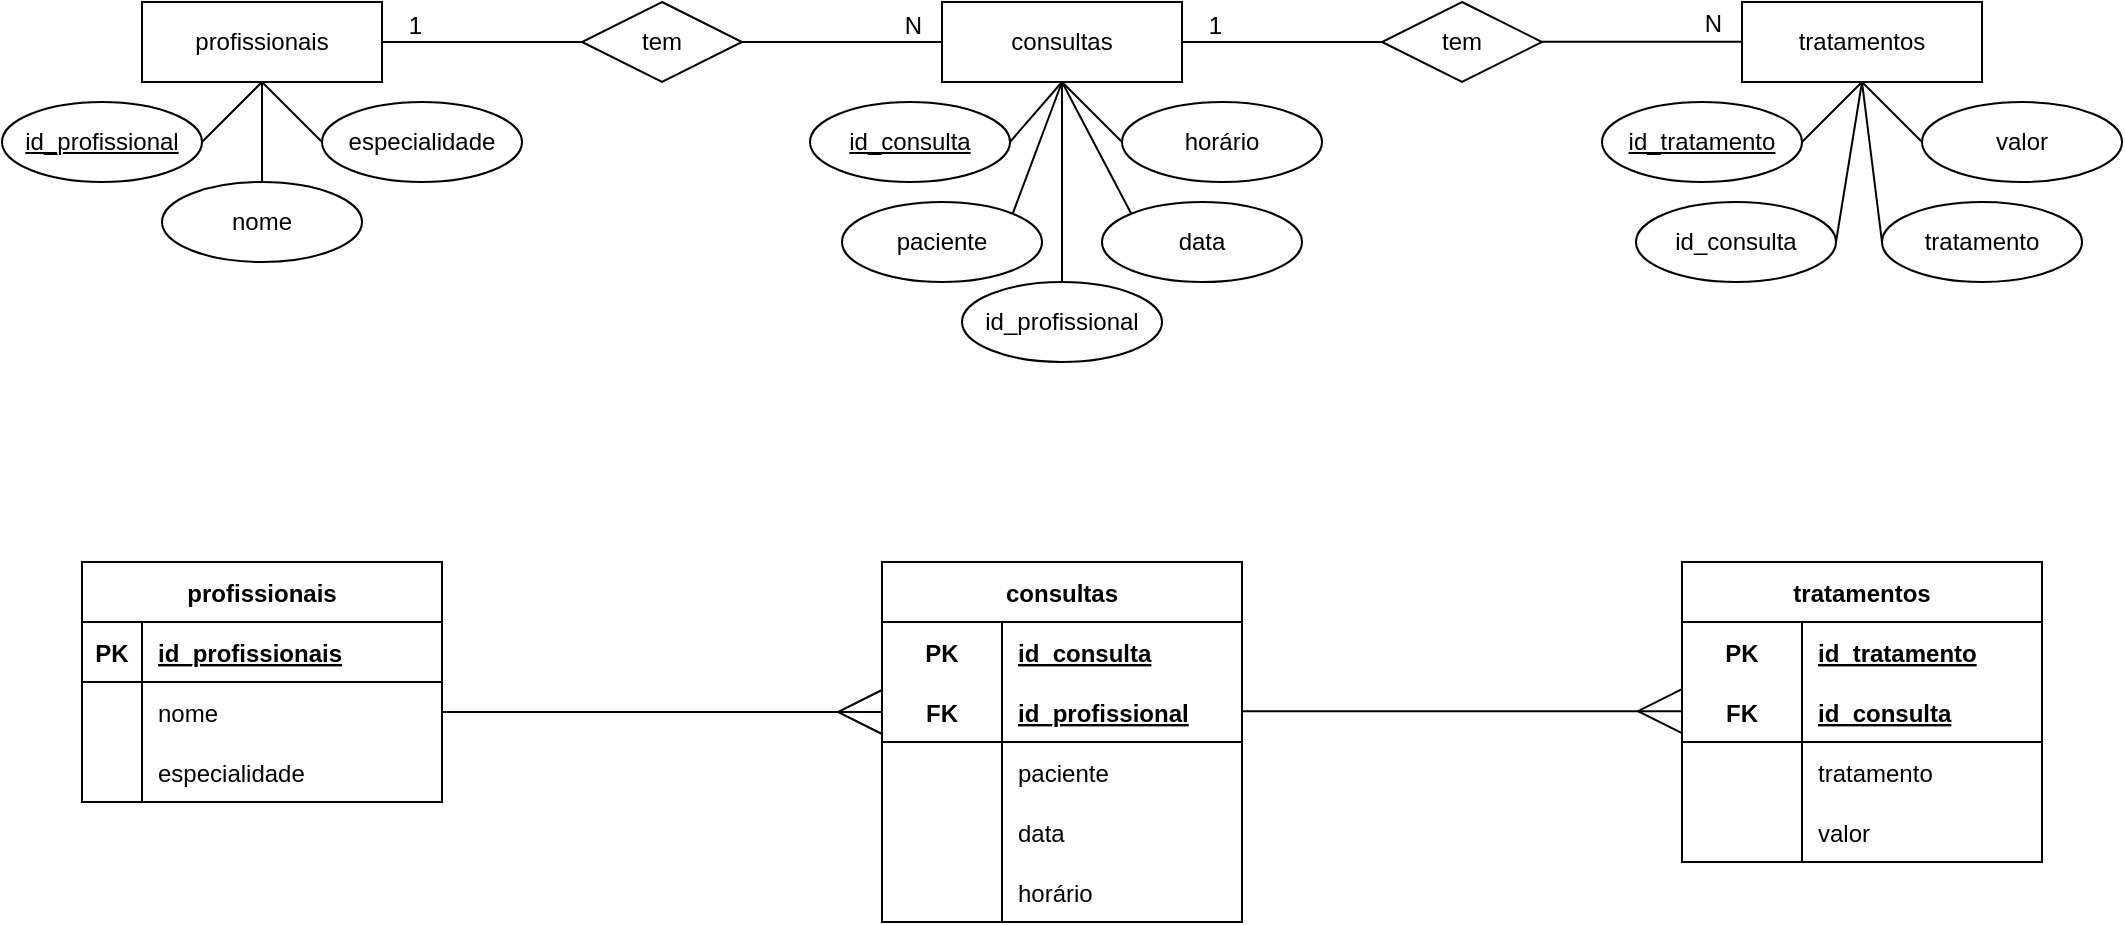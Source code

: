 <mxfile version="20.6.0" type="device"><diagram id="FIbPwfUGhgS4W0BUsid6" name="mer_der"><mxGraphModel dx="1185" dy="614" grid="1" gridSize="10" guides="1" tooltips="1" connect="1" arrows="1" fold="1" page="1" pageScale="1" pageWidth="827" pageHeight="1169" math="0" shadow="0"><root><mxCell id="0"/><mxCell id="1" parent="0"/><mxCell id="1Fx281jEVsDyZhOjLeAx-1" value="profissionais" style="whiteSpace=wrap;html=1;align=center;" vertex="1" parent="1"><mxGeometry x="80" y="240" width="120" height="40" as="geometry"/></mxCell><mxCell id="1Fx281jEVsDyZhOjLeAx-2" value="consultas" style="whiteSpace=wrap;html=1;align=center;" vertex="1" parent="1"><mxGeometry x="480" y="240" width="120" height="40" as="geometry"/></mxCell><mxCell id="1Fx281jEVsDyZhOjLeAx-3" value="tratamentos" style="whiteSpace=wrap;html=1;align=center;" vertex="1" parent="1"><mxGeometry x="880" y="240" width="120" height="40" as="geometry"/></mxCell><mxCell id="1Fx281jEVsDyZhOjLeAx-4" value="id_profissional" style="ellipse;whiteSpace=wrap;html=1;align=center;fontStyle=4;" vertex="1" parent="1"><mxGeometry x="10" y="290" width="100" height="40" as="geometry"/></mxCell><mxCell id="1Fx281jEVsDyZhOjLeAx-5" value="nome" style="ellipse;whiteSpace=wrap;html=1;align=center;" vertex="1" parent="1"><mxGeometry x="90" y="330" width="100" height="40" as="geometry"/></mxCell><mxCell id="1Fx281jEVsDyZhOjLeAx-6" value="especialidade" style="ellipse;whiteSpace=wrap;html=1;align=center;" vertex="1" parent="1"><mxGeometry x="170" y="290" width="100" height="40" as="geometry"/></mxCell><mxCell id="1Fx281jEVsDyZhOjLeAx-7" value="" style="endArrow=none;html=1;rounded=0;exitX=1;exitY=0.5;exitDx=0;exitDy=0;entryX=0.5;entryY=1;entryDx=0;entryDy=0;" edge="1" parent="1" source="1Fx281jEVsDyZhOjLeAx-4" target="1Fx281jEVsDyZhOjLeAx-1"><mxGeometry relative="1" as="geometry"><mxPoint x="390" y="410" as="sourcePoint"/><mxPoint x="550" y="410" as="targetPoint"/></mxGeometry></mxCell><mxCell id="1Fx281jEVsDyZhOjLeAx-8" value="" style="endArrow=none;html=1;rounded=0;exitX=0.5;exitY=1;exitDx=0;exitDy=0;entryX=0;entryY=0.5;entryDx=0;entryDy=0;" edge="1" parent="1" source="1Fx281jEVsDyZhOjLeAx-1" target="1Fx281jEVsDyZhOjLeAx-6"><mxGeometry relative="1" as="geometry"><mxPoint x="390" y="410" as="sourcePoint"/><mxPoint x="550" y="410" as="targetPoint"/></mxGeometry></mxCell><mxCell id="1Fx281jEVsDyZhOjLeAx-9" value="" style="endArrow=none;html=1;rounded=0;exitX=0.5;exitY=1;exitDx=0;exitDy=0;entryX=0.5;entryY=0;entryDx=0;entryDy=0;" edge="1" parent="1" source="1Fx281jEVsDyZhOjLeAx-1" target="1Fx281jEVsDyZhOjLeAx-5"><mxGeometry relative="1" as="geometry"><mxPoint x="390" y="410" as="sourcePoint"/><mxPoint x="550" y="410" as="targetPoint"/></mxGeometry></mxCell><mxCell id="1Fx281jEVsDyZhOjLeAx-17" value="tem" style="shape=rhombus;perimeter=rhombusPerimeter;whiteSpace=wrap;html=1;align=center;" vertex="1" parent="1"><mxGeometry x="300" y="240" width="80" height="40" as="geometry"/></mxCell><mxCell id="1Fx281jEVsDyZhOjLeAx-19" value="tem" style="shape=rhombus;perimeter=rhombusPerimeter;whiteSpace=wrap;html=1;align=center;" vertex="1" parent="1"><mxGeometry x="700" y="240" width="80" height="40" as="geometry"/></mxCell><mxCell id="1Fx281jEVsDyZhOjLeAx-20" value="" style="endArrow=none;html=1;rounded=0;entryX=1;entryY=0.5;entryDx=0;entryDy=0;exitX=0;exitY=0.5;exitDx=0;exitDy=0;" edge="1" parent="1" source="1Fx281jEVsDyZhOjLeAx-17" target="1Fx281jEVsDyZhOjLeAx-1"><mxGeometry relative="1" as="geometry"><mxPoint x="550" y="410" as="sourcePoint"/><mxPoint x="390" y="410" as="targetPoint"/></mxGeometry></mxCell><mxCell id="1Fx281jEVsDyZhOjLeAx-21" value="1" style="resizable=0;html=1;align=right;verticalAlign=bottom;" connectable="0" vertex="1" parent="1Fx281jEVsDyZhOjLeAx-20"><mxGeometry x="1" relative="1" as="geometry"><mxPoint x="20" as="offset"/></mxGeometry></mxCell><mxCell id="1Fx281jEVsDyZhOjLeAx-22" value="" style="endArrow=none;html=1;rounded=0;exitX=1;exitY=0.5;exitDx=0;exitDy=0;entryX=0;entryY=0.5;entryDx=0;entryDy=0;" edge="1" parent="1" source="1Fx281jEVsDyZhOjLeAx-17" target="1Fx281jEVsDyZhOjLeAx-2"><mxGeometry relative="1" as="geometry"><mxPoint x="110" y="420" as="sourcePoint"/><mxPoint x="270" y="420" as="targetPoint"/></mxGeometry></mxCell><mxCell id="1Fx281jEVsDyZhOjLeAx-23" value="N" style="resizable=0;html=1;align=right;verticalAlign=bottom;" connectable="0" vertex="1" parent="1Fx281jEVsDyZhOjLeAx-22"><mxGeometry x="1" relative="1" as="geometry"><mxPoint x="-10" as="offset"/></mxGeometry></mxCell><mxCell id="1Fx281jEVsDyZhOjLeAx-25" value="paciente" style="ellipse;whiteSpace=wrap;html=1;align=center;" vertex="1" parent="1"><mxGeometry x="430" y="340" width="100" height="40" as="geometry"/></mxCell><mxCell id="1Fx281jEVsDyZhOjLeAx-26" value="id_consulta" style="ellipse;whiteSpace=wrap;html=1;align=center;fontStyle=4;" vertex="1" parent="1"><mxGeometry x="414" y="290" width="100" height="40" as="geometry"/></mxCell><mxCell id="1Fx281jEVsDyZhOjLeAx-27" value="horário" style="ellipse;whiteSpace=wrap;html=1;align=center;" vertex="1" parent="1"><mxGeometry x="570" y="290" width="100" height="40" as="geometry"/></mxCell><mxCell id="1Fx281jEVsDyZhOjLeAx-28" value="data" style="ellipse;whiteSpace=wrap;html=1;align=center;" vertex="1" parent="1"><mxGeometry x="560" y="340" width="100" height="40" as="geometry"/></mxCell><mxCell id="1Fx281jEVsDyZhOjLeAx-29" value="id_profissional" style="ellipse;whiteSpace=wrap;html=1;align=center;" vertex="1" parent="1"><mxGeometry x="490" y="380" width="100" height="40" as="geometry"/></mxCell><mxCell id="1Fx281jEVsDyZhOjLeAx-30" value="" style="endArrow=none;html=1;rounded=0;exitX=0.5;exitY=1;exitDx=0;exitDy=0;entryX=0.5;entryY=0;entryDx=0;entryDy=0;" edge="1" parent="1" source="1Fx281jEVsDyZhOjLeAx-2" target="1Fx281jEVsDyZhOjLeAx-29"><mxGeometry relative="1" as="geometry"><mxPoint x="360" y="330" as="sourcePoint"/><mxPoint x="520" y="330" as="targetPoint"/></mxGeometry></mxCell><mxCell id="1Fx281jEVsDyZhOjLeAx-31" value="" style="endArrow=none;html=1;rounded=0;exitX=1;exitY=0;exitDx=0;exitDy=0;entryX=0.5;entryY=1;entryDx=0;entryDy=0;" edge="1" parent="1" source="1Fx281jEVsDyZhOjLeAx-25" target="1Fx281jEVsDyZhOjLeAx-2"><mxGeometry relative="1" as="geometry"><mxPoint x="360" y="330" as="sourcePoint"/><mxPoint x="520" y="330" as="targetPoint"/></mxGeometry></mxCell><mxCell id="1Fx281jEVsDyZhOjLeAx-32" value="" style="endArrow=none;html=1;rounded=0;exitX=0.5;exitY=1;exitDx=0;exitDy=0;entryX=0;entryY=0;entryDx=0;entryDy=0;" edge="1" parent="1" source="1Fx281jEVsDyZhOjLeAx-2" target="1Fx281jEVsDyZhOjLeAx-28"><mxGeometry relative="1" as="geometry"><mxPoint x="360" y="330" as="sourcePoint"/><mxPoint x="520" y="330" as="targetPoint"/></mxGeometry></mxCell><mxCell id="1Fx281jEVsDyZhOjLeAx-33" value="" style="endArrow=none;html=1;rounded=0;exitX=0.5;exitY=1;exitDx=0;exitDy=0;entryX=1;entryY=0.5;entryDx=0;entryDy=0;" edge="1" parent="1" source="1Fx281jEVsDyZhOjLeAx-2" target="1Fx281jEVsDyZhOjLeAx-26"><mxGeometry relative="1" as="geometry"><mxPoint x="360" y="330" as="sourcePoint"/><mxPoint x="520" y="330" as="targetPoint"/></mxGeometry></mxCell><mxCell id="1Fx281jEVsDyZhOjLeAx-34" value="" style="endArrow=none;html=1;rounded=0;exitX=0;exitY=0.5;exitDx=0;exitDy=0;" edge="1" parent="1" source="1Fx281jEVsDyZhOjLeAx-27"><mxGeometry relative="1" as="geometry"><mxPoint x="360" y="330" as="sourcePoint"/><mxPoint x="540" y="280" as="targetPoint"/></mxGeometry></mxCell><mxCell id="1Fx281jEVsDyZhOjLeAx-35" value="" style="endArrow=none;html=1;rounded=0;exitX=1;exitY=0.5;exitDx=0;exitDy=0;entryX=0;entryY=0.5;entryDx=0;entryDy=0;" edge="1" parent="1"><mxGeometry relative="1" as="geometry"><mxPoint x="780" y="259.88" as="sourcePoint"/><mxPoint x="880" y="259.88" as="targetPoint"/></mxGeometry></mxCell><mxCell id="1Fx281jEVsDyZhOjLeAx-36" value="N" style="resizable=0;html=1;align=right;verticalAlign=bottom;" connectable="0" vertex="1" parent="1Fx281jEVsDyZhOjLeAx-35"><mxGeometry x="1" relative="1" as="geometry"><mxPoint x="-10" as="offset"/></mxGeometry></mxCell><mxCell id="1Fx281jEVsDyZhOjLeAx-37" value="" style="endArrow=none;html=1;rounded=0;entryX=1;entryY=0.5;entryDx=0;entryDy=0;exitX=0;exitY=0.5;exitDx=0;exitDy=0;" edge="1" parent="1" source="1Fx281jEVsDyZhOjLeAx-19" target="1Fx281jEVsDyZhOjLeAx-2"><mxGeometry relative="1" as="geometry"><mxPoint x="850" y="349.66" as="sourcePoint"/><mxPoint x="690" y="349.66" as="targetPoint"/></mxGeometry></mxCell><mxCell id="1Fx281jEVsDyZhOjLeAx-38" value="1" style="resizable=0;html=1;align=right;verticalAlign=bottom;" connectable="0" vertex="1" parent="1Fx281jEVsDyZhOjLeAx-37"><mxGeometry x="1" relative="1" as="geometry"><mxPoint x="20" as="offset"/></mxGeometry></mxCell><mxCell id="1Fx281jEVsDyZhOjLeAx-39" value="valor" style="ellipse;whiteSpace=wrap;html=1;align=center;" vertex="1" parent="1"><mxGeometry x="970" y="290" width="100" height="40" as="geometry"/></mxCell><mxCell id="1Fx281jEVsDyZhOjLeAx-40" value="id_tratamento" style="ellipse;whiteSpace=wrap;html=1;align=center;fontStyle=4;" vertex="1" parent="1"><mxGeometry x="810" y="290" width="100" height="40" as="geometry"/></mxCell><mxCell id="1Fx281jEVsDyZhOjLeAx-41" value="id_consulta" style="ellipse;whiteSpace=wrap;html=1;align=center;" vertex="1" parent="1"><mxGeometry x="827" y="340" width="100" height="40" as="geometry"/></mxCell><mxCell id="1Fx281jEVsDyZhOjLeAx-42" value="tratamento" style="ellipse;whiteSpace=wrap;html=1;align=center;" vertex="1" parent="1"><mxGeometry x="950" y="340" width="100" height="40" as="geometry"/></mxCell><mxCell id="1Fx281jEVsDyZhOjLeAx-43" value="" style="endArrow=none;html=1;rounded=0;exitX=0.5;exitY=1;exitDx=0;exitDy=0;entryX=1;entryY=0.5;entryDx=0;entryDy=0;" edge="1" parent="1" source="1Fx281jEVsDyZhOjLeAx-3" target="1Fx281jEVsDyZhOjLeAx-40"><mxGeometry relative="1" as="geometry"><mxPoint x="600" y="310" as="sourcePoint"/><mxPoint x="760" y="310" as="targetPoint"/></mxGeometry></mxCell><mxCell id="1Fx281jEVsDyZhOjLeAx-44" value="" style="endArrow=none;html=1;rounded=0;exitX=1;exitY=0.5;exitDx=0;exitDy=0;entryX=0.5;entryY=1;entryDx=0;entryDy=0;" edge="1" parent="1" source="1Fx281jEVsDyZhOjLeAx-41" target="1Fx281jEVsDyZhOjLeAx-3"><mxGeometry relative="1" as="geometry"><mxPoint x="600" y="310" as="sourcePoint"/><mxPoint x="760" y="310" as="targetPoint"/></mxGeometry></mxCell><mxCell id="1Fx281jEVsDyZhOjLeAx-45" value="" style="endArrow=none;html=1;rounded=0;exitX=0;exitY=0.5;exitDx=0;exitDy=0;entryX=0.5;entryY=1;entryDx=0;entryDy=0;" edge="1" parent="1" source="1Fx281jEVsDyZhOjLeAx-42" target="1Fx281jEVsDyZhOjLeAx-3"><mxGeometry relative="1" as="geometry"><mxPoint x="600" y="310" as="sourcePoint"/><mxPoint x="760" y="310" as="targetPoint"/></mxGeometry></mxCell><mxCell id="1Fx281jEVsDyZhOjLeAx-47" value="" style="endArrow=none;html=1;rounded=0;exitX=0.5;exitY=1;exitDx=0;exitDy=0;entryX=0;entryY=0.5;entryDx=0;entryDy=0;" edge="1" parent="1" source="1Fx281jEVsDyZhOjLeAx-3" target="1Fx281jEVsDyZhOjLeAx-39"><mxGeometry relative="1" as="geometry"><mxPoint x="600" y="310" as="sourcePoint"/><mxPoint x="760" y="310" as="targetPoint"/></mxGeometry></mxCell><mxCell id="1Fx281jEVsDyZhOjLeAx-48" value="profissionais" style="shape=table;startSize=30;container=1;collapsible=1;childLayout=tableLayout;fixedRows=1;rowLines=0;fontStyle=1;align=center;resizeLast=1;" vertex="1" parent="1"><mxGeometry x="50" y="520" width="180" height="120" as="geometry"/></mxCell><mxCell id="1Fx281jEVsDyZhOjLeAx-49" value="" style="shape=tableRow;horizontal=0;startSize=0;swimlaneHead=0;swimlaneBody=0;fillColor=none;collapsible=0;dropTarget=0;points=[[0,0.5],[1,0.5]];portConstraint=eastwest;top=0;left=0;right=0;bottom=1;" vertex="1" parent="1Fx281jEVsDyZhOjLeAx-48"><mxGeometry y="30" width="180" height="30" as="geometry"/></mxCell><mxCell id="1Fx281jEVsDyZhOjLeAx-50" value="PK" style="shape=partialRectangle;connectable=0;fillColor=none;top=0;left=0;bottom=0;right=0;fontStyle=1;overflow=hidden;" vertex="1" parent="1Fx281jEVsDyZhOjLeAx-49"><mxGeometry width="30" height="30" as="geometry"><mxRectangle width="30" height="30" as="alternateBounds"/></mxGeometry></mxCell><mxCell id="1Fx281jEVsDyZhOjLeAx-51" value="id_profissionais" style="shape=partialRectangle;connectable=0;fillColor=none;top=0;left=0;bottom=0;right=0;align=left;spacingLeft=6;fontStyle=5;overflow=hidden;" vertex="1" parent="1Fx281jEVsDyZhOjLeAx-49"><mxGeometry x="30" width="150" height="30" as="geometry"><mxRectangle width="150" height="30" as="alternateBounds"/></mxGeometry></mxCell><mxCell id="1Fx281jEVsDyZhOjLeAx-52" value="" style="shape=tableRow;horizontal=0;startSize=0;swimlaneHead=0;swimlaneBody=0;fillColor=none;collapsible=0;dropTarget=0;points=[[0,0.5],[1,0.5]];portConstraint=eastwest;top=0;left=0;right=0;bottom=0;" vertex="1" parent="1Fx281jEVsDyZhOjLeAx-48"><mxGeometry y="60" width="180" height="30" as="geometry"/></mxCell><mxCell id="1Fx281jEVsDyZhOjLeAx-53" value="" style="shape=partialRectangle;connectable=0;fillColor=none;top=0;left=0;bottom=0;right=0;editable=1;overflow=hidden;" vertex="1" parent="1Fx281jEVsDyZhOjLeAx-52"><mxGeometry width="30" height="30" as="geometry"><mxRectangle width="30" height="30" as="alternateBounds"/></mxGeometry></mxCell><mxCell id="1Fx281jEVsDyZhOjLeAx-54" value="nome" style="shape=partialRectangle;connectable=0;fillColor=none;top=0;left=0;bottom=0;right=0;align=left;spacingLeft=6;overflow=hidden;" vertex="1" parent="1Fx281jEVsDyZhOjLeAx-52"><mxGeometry x="30" width="150" height="30" as="geometry"><mxRectangle width="150" height="30" as="alternateBounds"/></mxGeometry></mxCell><mxCell id="1Fx281jEVsDyZhOjLeAx-55" value="" style="shape=tableRow;horizontal=0;startSize=0;swimlaneHead=0;swimlaneBody=0;fillColor=none;collapsible=0;dropTarget=0;points=[[0,0.5],[1,0.5]];portConstraint=eastwest;top=0;left=0;right=0;bottom=0;" vertex="1" parent="1Fx281jEVsDyZhOjLeAx-48"><mxGeometry y="90" width="180" height="30" as="geometry"/></mxCell><mxCell id="1Fx281jEVsDyZhOjLeAx-56" value="" style="shape=partialRectangle;connectable=0;fillColor=none;top=0;left=0;bottom=0;right=0;editable=1;overflow=hidden;" vertex="1" parent="1Fx281jEVsDyZhOjLeAx-55"><mxGeometry width="30" height="30" as="geometry"><mxRectangle width="30" height="30" as="alternateBounds"/></mxGeometry></mxCell><mxCell id="1Fx281jEVsDyZhOjLeAx-57" value="especialidade" style="shape=partialRectangle;connectable=0;fillColor=none;top=0;left=0;bottom=0;right=0;align=left;spacingLeft=6;overflow=hidden;" vertex="1" parent="1Fx281jEVsDyZhOjLeAx-55"><mxGeometry x="30" width="150" height="30" as="geometry"><mxRectangle width="150" height="30" as="alternateBounds"/></mxGeometry></mxCell><mxCell id="1Fx281jEVsDyZhOjLeAx-74" value="consultas" style="shape=table;startSize=30;container=1;collapsible=1;childLayout=tableLayout;fixedRows=1;rowLines=0;fontStyle=1;align=center;resizeLast=1;" vertex="1" parent="1"><mxGeometry x="450" y="520" width="180" height="180" as="geometry"/></mxCell><mxCell id="1Fx281jEVsDyZhOjLeAx-75" value="" style="shape=tableRow;horizontal=0;startSize=0;swimlaneHead=0;swimlaneBody=0;fillColor=none;collapsible=0;dropTarget=0;points=[[0,0.5],[1,0.5]];portConstraint=eastwest;top=0;left=0;right=0;bottom=0;" vertex="1" parent="1Fx281jEVsDyZhOjLeAx-74"><mxGeometry y="30" width="180" height="30" as="geometry"/></mxCell><mxCell id="1Fx281jEVsDyZhOjLeAx-76" value="PK" style="shape=partialRectangle;connectable=0;fillColor=none;top=0;left=0;bottom=0;right=0;fontStyle=1;overflow=hidden;" vertex="1" parent="1Fx281jEVsDyZhOjLeAx-75"><mxGeometry width="60" height="30" as="geometry"><mxRectangle width="60" height="30" as="alternateBounds"/></mxGeometry></mxCell><mxCell id="1Fx281jEVsDyZhOjLeAx-77" value="id_consulta" style="shape=partialRectangle;connectable=0;fillColor=none;top=0;left=0;bottom=0;right=0;align=left;spacingLeft=6;fontStyle=5;overflow=hidden;" vertex="1" parent="1Fx281jEVsDyZhOjLeAx-75"><mxGeometry x="60" width="120" height="30" as="geometry"><mxRectangle width="120" height="30" as="alternateBounds"/></mxGeometry></mxCell><mxCell id="1Fx281jEVsDyZhOjLeAx-78" value="" style="shape=tableRow;horizontal=0;startSize=0;swimlaneHead=0;swimlaneBody=0;fillColor=none;collapsible=0;dropTarget=0;points=[[0,0.5],[1,0.5]];portConstraint=eastwest;top=0;left=0;right=0;bottom=1;" vertex="1" parent="1Fx281jEVsDyZhOjLeAx-74"><mxGeometry y="60" width="180" height="30" as="geometry"/></mxCell><mxCell id="1Fx281jEVsDyZhOjLeAx-79" value="FK" style="shape=partialRectangle;connectable=0;fillColor=none;top=0;left=0;bottom=0;right=0;fontStyle=1;overflow=hidden;" vertex="1" parent="1Fx281jEVsDyZhOjLeAx-78"><mxGeometry width="60" height="30" as="geometry"><mxRectangle width="60" height="30" as="alternateBounds"/></mxGeometry></mxCell><mxCell id="1Fx281jEVsDyZhOjLeAx-80" value="id_profissional" style="shape=partialRectangle;connectable=0;fillColor=none;top=0;left=0;bottom=0;right=0;align=left;spacingLeft=6;fontStyle=5;overflow=hidden;" vertex="1" parent="1Fx281jEVsDyZhOjLeAx-78"><mxGeometry x="60" width="120" height="30" as="geometry"><mxRectangle width="120" height="30" as="alternateBounds"/></mxGeometry></mxCell><mxCell id="1Fx281jEVsDyZhOjLeAx-81" value="" style="shape=tableRow;horizontal=0;startSize=0;swimlaneHead=0;swimlaneBody=0;fillColor=none;collapsible=0;dropTarget=0;points=[[0,0.5],[1,0.5]];portConstraint=eastwest;top=0;left=0;right=0;bottom=0;" vertex="1" parent="1Fx281jEVsDyZhOjLeAx-74"><mxGeometry y="90" width="180" height="30" as="geometry"/></mxCell><mxCell id="1Fx281jEVsDyZhOjLeAx-82" value="" style="shape=partialRectangle;connectable=0;fillColor=none;top=0;left=0;bottom=0;right=0;editable=1;overflow=hidden;" vertex="1" parent="1Fx281jEVsDyZhOjLeAx-81"><mxGeometry width="60" height="30" as="geometry"><mxRectangle width="60" height="30" as="alternateBounds"/></mxGeometry></mxCell><mxCell id="1Fx281jEVsDyZhOjLeAx-83" value="paciente" style="shape=partialRectangle;connectable=0;fillColor=none;top=0;left=0;bottom=0;right=0;align=left;spacingLeft=6;overflow=hidden;" vertex="1" parent="1Fx281jEVsDyZhOjLeAx-81"><mxGeometry x="60" width="120" height="30" as="geometry"><mxRectangle width="120" height="30" as="alternateBounds"/></mxGeometry></mxCell><mxCell id="1Fx281jEVsDyZhOjLeAx-91" value="" style="shape=tableRow;horizontal=0;startSize=0;swimlaneHead=0;swimlaneBody=0;fillColor=none;collapsible=0;dropTarget=0;points=[[0,0.5],[1,0.5]];portConstraint=eastwest;top=0;left=0;right=0;bottom=0;" vertex="1" parent="1Fx281jEVsDyZhOjLeAx-74"><mxGeometry y="120" width="180" height="30" as="geometry"/></mxCell><mxCell id="1Fx281jEVsDyZhOjLeAx-92" value="" style="shape=partialRectangle;connectable=0;fillColor=none;top=0;left=0;bottom=0;right=0;editable=1;overflow=hidden;" vertex="1" parent="1Fx281jEVsDyZhOjLeAx-91"><mxGeometry width="60" height="30" as="geometry"><mxRectangle width="60" height="30" as="alternateBounds"/></mxGeometry></mxCell><mxCell id="1Fx281jEVsDyZhOjLeAx-93" value="data" style="shape=partialRectangle;connectable=0;fillColor=none;top=0;left=0;bottom=0;right=0;align=left;spacingLeft=6;overflow=hidden;" vertex="1" parent="1Fx281jEVsDyZhOjLeAx-91"><mxGeometry x="60" width="120" height="30" as="geometry"><mxRectangle width="120" height="30" as="alternateBounds"/></mxGeometry></mxCell><mxCell id="1Fx281jEVsDyZhOjLeAx-84" value="" style="shape=tableRow;horizontal=0;startSize=0;swimlaneHead=0;swimlaneBody=0;fillColor=none;collapsible=0;dropTarget=0;points=[[0,0.5],[1,0.5]];portConstraint=eastwest;top=0;left=0;right=0;bottom=0;" vertex="1" parent="1Fx281jEVsDyZhOjLeAx-74"><mxGeometry y="150" width="180" height="30" as="geometry"/></mxCell><mxCell id="1Fx281jEVsDyZhOjLeAx-85" value="" style="shape=partialRectangle;connectable=0;fillColor=none;top=0;left=0;bottom=0;right=0;editable=1;overflow=hidden;" vertex="1" parent="1Fx281jEVsDyZhOjLeAx-84"><mxGeometry width="60" height="30" as="geometry"><mxRectangle width="60" height="30" as="alternateBounds"/></mxGeometry></mxCell><mxCell id="1Fx281jEVsDyZhOjLeAx-86" value="horário" style="shape=partialRectangle;connectable=0;fillColor=none;top=0;left=0;bottom=0;right=0;align=left;spacingLeft=6;overflow=hidden;" vertex="1" parent="1Fx281jEVsDyZhOjLeAx-84"><mxGeometry x="60" width="120" height="30" as="geometry"><mxRectangle width="120" height="30" as="alternateBounds"/></mxGeometry></mxCell><mxCell id="1Fx281jEVsDyZhOjLeAx-94" value="tratamentos" style="shape=table;startSize=30;container=1;collapsible=1;childLayout=tableLayout;fixedRows=1;rowLines=0;fontStyle=1;align=center;resizeLast=1;" vertex="1" parent="1"><mxGeometry x="850" y="520" width="180" height="150" as="geometry"/></mxCell><mxCell id="1Fx281jEVsDyZhOjLeAx-95" value="" style="shape=tableRow;horizontal=0;startSize=0;swimlaneHead=0;swimlaneBody=0;fillColor=none;collapsible=0;dropTarget=0;points=[[0,0.5],[1,0.5]];portConstraint=eastwest;top=0;left=0;right=0;bottom=0;" vertex="1" parent="1Fx281jEVsDyZhOjLeAx-94"><mxGeometry y="30" width="180" height="30" as="geometry"/></mxCell><mxCell id="1Fx281jEVsDyZhOjLeAx-96" value="PK" style="shape=partialRectangle;connectable=0;fillColor=none;top=0;left=0;bottom=0;right=0;fontStyle=1;overflow=hidden;" vertex="1" parent="1Fx281jEVsDyZhOjLeAx-95"><mxGeometry width="60" height="30" as="geometry"><mxRectangle width="60" height="30" as="alternateBounds"/></mxGeometry></mxCell><mxCell id="1Fx281jEVsDyZhOjLeAx-97" value="id_tratamento" style="shape=partialRectangle;connectable=0;fillColor=none;top=0;left=0;bottom=0;right=0;align=left;spacingLeft=6;fontStyle=5;overflow=hidden;" vertex="1" parent="1Fx281jEVsDyZhOjLeAx-95"><mxGeometry x="60" width="120" height="30" as="geometry"><mxRectangle width="120" height="30" as="alternateBounds"/></mxGeometry></mxCell><mxCell id="1Fx281jEVsDyZhOjLeAx-98" value="" style="shape=tableRow;horizontal=0;startSize=0;swimlaneHead=0;swimlaneBody=0;fillColor=none;collapsible=0;dropTarget=0;points=[[0,0.5],[1,0.5]];portConstraint=eastwest;top=0;left=0;right=0;bottom=1;" vertex="1" parent="1Fx281jEVsDyZhOjLeAx-94"><mxGeometry y="60" width="180" height="30" as="geometry"/></mxCell><mxCell id="1Fx281jEVsDyZhOjLeAx-99" value="FK" style="shape=partialRectangle;connectable=0;fillColor=none;top=0;left=0;bottom=0;right=0;fontStyle=1;overflow=hidden;" vertex="1" parent="1Fx281jEVsDyZhOjLeAx-98"><mxGeometry width="60" height="30" as="geometry"><mxRectangle width="60" height="30" as="alternateBounds"/></mxGeometry></mxCell><mxCell id="1Fx281jEVsDyZhOjLeAx-100" value="id_consulta" style="shape=partialRectangle;connectable=0;fillColor=none;top=0;left=0;bottom=0;right=0;align=left;spacingLeft=6;fontStyle=5;overflow=hidden;" vertex="1" parent="1Fx281jEVsDyZhOjLeAx-98"><mxGeometry x="60" width="120" height="30" as="geometry"><mxRectangle width="120" height="30" as="alternateBounds"/></mxGeometry></mxCell><mxCell id="1Fx281jEVsDyZhOjLeAx-101" value="" style="shape=tableRow;horizontal=0;startSize=0;swimlaneHead=0;swimlaneBody=0;fillColor=none;collapsible=0;dropTarget=0;points=[[0,0.5],[1,0.5]];portConstraint=eastwest;top=0;left=0;right=0;bottom=0;" vertex="1" parent="1Fx281jEVsDyZhOjLeAx-94"><mxGeometry y="90" width="180" height="30" as="geometry"/></mxCell><mxCell id="1Fx281jEVsDyZhOjLeAx-102" value="" style="shape=partialRectangle;connectable=0;fillColor=none;top=0;left=0;bottom=0;right=0;editable=1;overflow=hidden;" vertex="1" parent="1Fx281jEVsDyZhOjLeAx-101"><mxGeometry width="60" height="30" as="geometry"><mxRectangle width="60" height="30" as="alternateBounds"/></mxGeometry></mxCell><mxCell id="1Fx281jEVsDyZhOjLeAx-103" value="tratamento" style="shape=partialRectangle;connectable=0;fillColor=none;top=0;left=0;bottom=0;right=0;align=left;spacingLeft=6;overflow=hidden;" vertex="1" parent="1Fx281jEVsDyZhOjLeAx-101"><mxGeometry x="60" width="120" height="30" as="geometry"><mxRectangle width="120" height="30" as="alternateBounds"/></mxGeometry></mxCell><mxCell id="1Fx281jEVsDyZhOjLeAx-104" value="" style="shape=tableRow;horizontal=0;startSize=0;swimlaneHead=0;swimlaneBody=0;fillColor=none;collapsible=0;dropTarget=0;points=[[0,0.5],[1,0.5]];portConstraint=eastwest;top=0;left=0;right=0;bottom=0;" vertex="1" parent="1Fx281jEVsDyZhOjLeAx-94"><mxGeometry y="120" width="180" height="30" as="geometry"/></mxCell><mxCell id="1Fx281jEVsDyZhOjLeAx-105" value="" style="shape=partialRectangle;connectable=0;fillColor=none;top=0;left=0;bottom=0;right=0;editable=1;overflow=hidden;" vertex="1" parent="1Fx281jEVsDyZhOjLeAx-104"><mxGeometry width="60" height="30" as="geometry"><mxRectangle width="60" height="30" as="alternateBounds"/></mxGeometry></mxCell><mxCell id="1Fx281jEVsDyZhOjLeAx-106" value="valor" style="shape=partialRectangle;connectable=0;fillColor=none;top=0;left=0;bottom=0;right=0;align=left;spacingLeft=6;overflow=hidden;" vertex="1" parent="1Fx281jEVsDyZhOjLeAx-104"><mxGeometry x="60" width="120" height="30" as="geometry"><mxRectangle width="120" height="30" as="alternateBounds"/></mxGeometry></mxCell><mxCell id="1Fx281jEVsDyZhOjLeAx-148" style="edgeStyle=orthogonalEdgeStyle;rounded=0;orthogonalLoop=1;jettySize=auto;html=1;exitX=1;exitY=0.5;exitDx=0;exitDy=0;endArrow=ERmany;endFill=0;strokeWidth=1;endSize=20;entryX=0;entryY=0.5;entryDx=0;entryDy=0;" edge="1" parent="1" source="1Fx281jEVsDyZhOjLeAx-52" target="1Fx281jEVsDyZhOjLeAx-78"><mxGeometry relative="1" as="geometry"><mxPoint x="290" y="650" as="targetPoint"/><Array as="points"/></mxGeometry></mxCell><mxCell id="1Fx281jEVsDyZhOjLeAx-151" style="edgeStyle=orthogonalEdgeStyle;rounded=0;orthogonalLoop=1;jettySize=auto;html=1;exitX=1;exitY=0.5;exitDx=0;exitDy=0;endArrow=ERmany;endFill=0;strokeWidth=1;endSize=20;entryX=0;entryY=0.5;entryDx=0;entryDy=0;" edge="1" parent="1"><mxGeometry relative="1" as="geometry"><mxPoint x="630" y="594.58" as="sourcePoint"/><mxPoint x="850" y="594.58" as="targetPoint"/><Array as="points"/></mxGeometry></mxCell></root></mxGraphModel></diagram></mxfile>